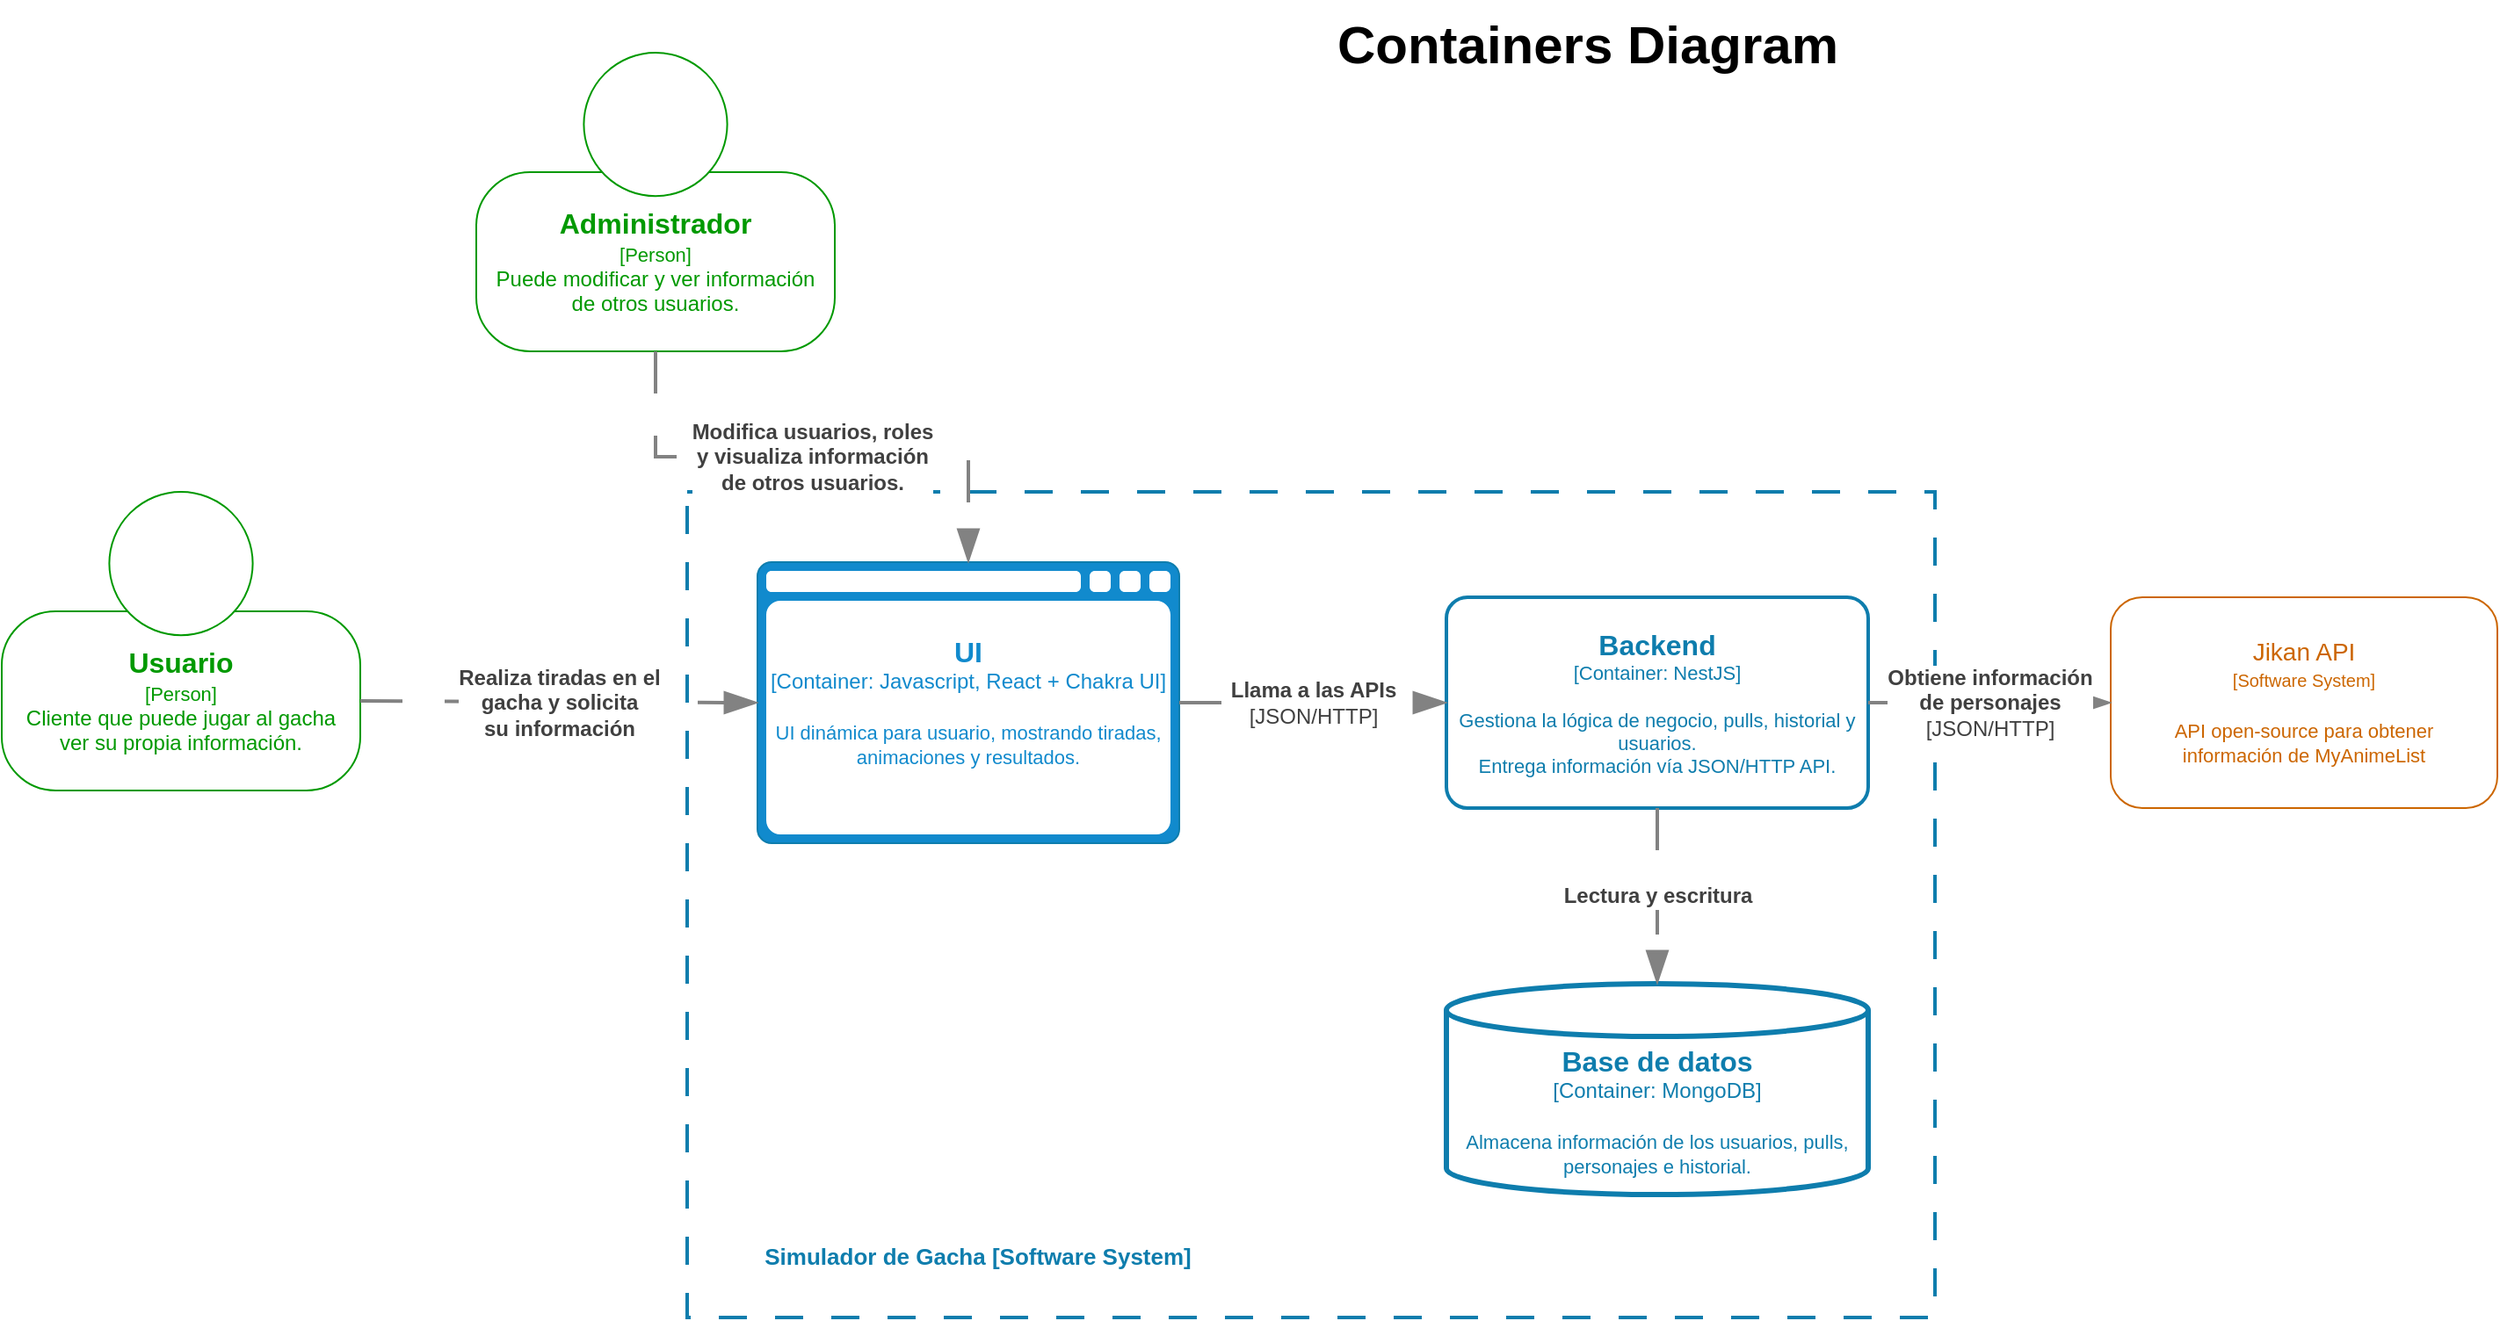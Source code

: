 <mxfile version="28.0.4">
  <diagram name="Página-1" id="YvWDdfnbkkGfdAt3rinw">
    <mxGraphModel dx="2036" dy="865" grid="1" gridSize="10" guides="1" tooltips="1" connect="1" arrows="1" fold="1" page="1" pageScale="1" pageWidth="827" pageHeight="1169" math="0" shadow="0">
      <root>
        <mxCell id="0" />
        <mxCell id="1" parent="0" />
        <mxCell id="SUk9in6WjwDjqGugAQpC-22" value="" style="rounded=0;whiteSpace=wrap;html=1;fillColor=none;dashed=1;dashPattern=8 8;strokeWidth=2;strokeColor=#0E7DAD;" parent="1" vertex="1">
          <mxGeometry x="170" y="440" width="710" height="470" as="geometry" />
        </mxCell>
        <mxCell id="SUk9in6WjwDjqGugAQpC-1" value="Containers Diagram" style="text;html=1;align=center;verticalAlign=middle;resizable=0;points=[];autosize=1;strokeColor=none;fillColor=none;fontSize=30;fontStyle=1" parent="1" vertex="1">
          <mxGeometry x="537" y="160" width="290" height="50" as="geometry" />
        </mxCell>
        <mxCell id="SUk9in6WjwDjqGugAQpC-2" value="" style="group;spacingLeft=10;spacingRight=10;" parent="1" vertex="1" connectable="0">
          <mxGeometry x="-220" y="440" width="204" height="170" as="geometry" />
        </mxCell>
        <mxCell id="SUk9in6WjwDjqGugAQpC-3" value="&lt;font style=&quot;&quot;&gt;&lt;font style=&quot;font-size: 16px;&quot;&gt;&lt;b style=&quot;&quot;&gt;Usuario&lt;/b&gt;&lt;/font&gt;&lt;br&gt;&lt;font style=&quot;font-size: 11px;&quot;&gt;[Person]&lt;/font&gt;&lt;/font&gt;&lt;div&gt;&lt;font&gt;Cliente que puede jugar al gacha ver su propia información.&lt;/font&gt;&lt;/div&gt;" style="rounded=1;whiteSpace=wrap;html=1;arcSize=30;strokeColor=#009900;fontColor=#009900;spacingLeft=10;spacingRight=10;spacing=2;" parent="SUk9in6WjwDjqGugAQpC-2" vertex="1">
          <mxGeometry y="68" width="204" height="102" as="geometry" />
        </mxCell>
        <mxCell id="SUk9in6WjwDjqGugAQpC-4" value="" style="ellipse;whiteSpace=wrap;html=1;aspect=fixed;fontColor=#009900;strokeColor=#009900;" parent="SUk9in6WjwDjqGugAQpC-2" vertex="1">
          <mxGeometry x="61.2" width="81.6" height="81.6" as="geometry" />
        </mxCell>
        <object placeholders="1" c4Name="UI" c4Type="Container" c4Technology="Javascript, React + Chakra UI" c4Description="UI dinámica para usuario, mostrando tiradas, animaciones y resultados." label="&lt;font style=&quot;font-size: 16px&quot;&gt;&lt;b&gt;%c4Name%&lt;/b&gt;&lt;/font&gt;&lt;div&gt;[%c4Type%:&amp;nbsp;%c4Technology%]&lt;/div&gt;&lt;br&gt;&lt;div&gt;&lt;font style=&quot;font-size: 11px&quot;&gt;&lt;font&gt;%c4Description%&lt;/font&gt;&lt;/font&gt;&lt;/div&gt;" id="SUk9in6WjwDjqGugAQpC-6">
          <mxCell style="shape=mxgraph.c4.webBrowserContainer2;whiteSpace=wrap;html=1;boundedLbl=1;rounded=0;labelBackgroundColor=none;strokeColor=#118ACD;fillColor=none;strokeColor=#118ACD;strokeColor2=#0E7DAD;fontSize=12;fontColor=#118ACD;align=center;metaEdit=1;points=[[0.5,0,0],[1,0.25,0],[1,0.5,0],[1,0.75,0],[0.5,1,0],[0,0.75,0],[0,0.5,0],[0,0.25,0]];resizable=0;" parent="1" vertex="1">
            <mxGeometry x="210" y="480" width="240" height="160" as="geometry" />
          </mxCell>
        </object>
        <object placeholders="1" c4Type="Relationship" c4Description="Realiza tiradas en el&#xa; gacha y solicita &#xa;su información" label="&lt;div style=&quot;text-align: left&quot;&gt;&lt;div style=&quot;text-align: center&quot;&gt;&lt;b&gt;%c4Description%&lt;/b&gt;&lt;/div&gt;&lt;/div&gt;" id="SUk9in6WjwDjqGugAQpC-10">
          <mxCell style="endArrow=blockThin;html=1;fontSize=12;fontColor=#404040;strokeWidth=2;endFill=1;strokeColor=#828282;elbow=vertical;metaEdit=1;endSize=14;startSize=14;jumpStyle=arc;jumpSize=16;rounded=0;edgeStyle=orthogonalEdgeStyle;exitX=1;exitY=0.5;exitDx=0;exitDy=0;dashed=1;dashPattern=12 12;" parent="1" source="SUk9in6WjwDjqGugAQpC-3" target="SUk9in6WjwDjqGugAQpC-6" edge="1">
            <mxGeometry width="240" relative="1" as="geometry">
              <mxPoint x="150" y="520" as="sourcePoint" />
              <mxPoint x="440" y="410" as="targetPoint" />
            </mxGeometry>
          </mxCell>
        </object>
        <object placeholders="1" c4Name="Backend" c4Type="Container" c4Technology="NestJS" c4Description="Gestiona la lógica de negocio, pulls, historial y usuarios.&#xa;Entrega información vía JSON/HTTP API." label="&lt;font style=&quot;font-size: 16px&quot;&gt;&lt;b&gt;%c4Name%&lt;/b&gt;&lt;/font&gt;&lt;div&gt;[%c4Type%: %c4Technology%]&lt;/div&gt;&lt;br&gt;&lt;div&gt;&lt;font style=&quot;font-size: 11px&quot;&gt;&lt;font&gt;%c4Description%&lt;/font&gt;&lt;/font&gt;&lt;/div&gt;" id="SUk9in6WjwDjqGugAQpC-11">
          <mxCell style="rounded=1;whiteSpace=wrap;html=1;fontSize=11;labelBackgroundColor=none;fillColor=none;fontColor=#0E7DAD;align=center;arcSize=10;strokeColor=#0E7DAD;metaEdit=1;resizable=0;points=[[0.25,0,0],[0.5,0,0],[0.75,0,0],[1,0.25,0],[1,0.5,0],[1,0.75,0],[0.75,1,0],[0.5,1,0],[0.25,1,0],[0,0.75,0],[0,0.5,0],[0,0.25,0]];strokeWidth=2;" parent="1" vertex="1">
            <mxGeometry x="602" y="500" width="240" height="120" as="geometry" />
          </mxCell>
        </object>
        <object placeholders="1" c4Type="Relationship" c4Technology="JSON/HTTP" c4Description="Llama a las APIs" label="&lt;div style=&quot;text-align: left&quot;&gt;&lt;div style=&quot;text-align: center&quot;&gt;&lt;b&gt;%c4Description%&lt;/b&gt;&lt;/div&gt;&lt;div style=&quot;text-align: center&quot;&gt;[%c4Technology%]&lt;/div&gt;&lt;/div&gt;" id="SUk9in6WjwDjqGugAQpC-12">
          <mxCell style="endArrow=blockThin;html=1;fontSize=12;fontColor=#404040;strokeWidth=2;endFill=1;strokeColor=#828282;elbow=vertical;metaEdit=1;endSize=14;startSize=14;jumpStyle=arc;jumpSize=16;rounded=0;edgeStyle=orthogonalEdgeStyle;exitX=1;exitY=0.5;exitDx=0;exitDy=0;exitPerimeter=0;dashed=1;dashPattern=12 12;" parent="1" source="SUk9in6WjwDjqGugAQpC-6" target="SUk9in6WjwDjqGugAQpC-11" edge="1">
            <mxGeometry width="240" relative="1" as="geometry">
              <mxPoint x="170" y="670" as="sourcePoint" />
              <mxPoint x="410" y="670" as="targetPoint" />
              <mxPoint as="offset" />
            </mxGeometry>
          </mxCell>
        </object>
        <object placeholders="1" c4Name="Base de datos" c4Type="Container" c4Technology="MongoDB" c4Description="Almacena información de los usuarios, pulls, personajes e historial." label="&lt;font style=&quot;font-size: 16px&quot;&gt;&lt;b&gt;%c4Name%&lt;/b&gt;&lt;/font&gt;&lt;div&gt;[%c4Type%:&amp;nbsp;%c4Technology%]&lt;/div&gt;&lt;br&gt;&lt;div&gt;&lt;font style=&quot;font-size: 11px&quot;&gt;&lt;font&gt;%c4Description%&lt;/font&gt;&lt;/font&gt;&lt;/div&gt;" id="SUk9in6WjwDjqGugAQpC-14">
          <mxCell style="shape=cylinder3;size=15;whiteSpace=wrap;html=1;boundedLbl=1;rounded=0;labelBackgroundColor=none;fillColor=none;fontSize=12;fontColor=#0E7DAD;align=center;strokeColor=#0E7DAD;metaEdit=1;points=[[0.5,0,0],[1,0.25,0],[1,0.5,0],[1,0.75,0],[0.5,1,0],[0,0.75,0],[0,0.5,0],[0,0.25,0]];resizable=0;strokeWidth=3;" parent="1" vertex="1">
            <mxGeometry x="602" y="720" width="240" height="120" as="geometry" />
          </mxCell>
        </object>
        <object placeholders="1" c4Type="Relationship" c4Description="Lectura y escritura" label="&lt;div style=&quot;text-align: left&quot;&gt;&lt;div style=&quot;text-align: center&quot;&gt;&lt;b&gt;%c4Description%&lt;/b&gt;&lt;/div&gt;&lt;/div&gt;" id="SUk9in6WjwDjqGugAQpC-15">
          <mxCell style="endArrow=blockThin;html=1;fontSize=12;fontColor=#404040;strokeWidth=2;endFill=1;strokeColor=#828282;elbow=vertical;metaEdit=1;endSize=14;startSize=14;jumpStyle=arc;jumpSize=16;rounded=0;edgeStyle=orthogonalEdgeStyle;exitX=0.5;exitY=1;exitDx=0;exitDy=0;exitPerimeter=0;entryX=0.5;entryY=0;entryDx=0;entryDy=0;entryPerimeter=0;dashed=1;dashPattern=12 12;" parent="1" source="SUk9in6WjwDjqGugAQpC-11" target="SUk9in6WjwDjqGugAQpC-14" edge="1">
            <mxGeometry width="240" relative="1" as="geometry">
              <mxPoint x="530" y="880" as="sourcePoint" />
              <mxPoint x="670" y="780" as="targetPoint" />
            </mxGeometry>
          </mxCell>
        </object>
        <mxCell id="SUk9in6WjwDjqGugAQpC-16" value="" style="group;spacingLeft=10;spacingRight=10;" parent="1" vertex="1" connectable="0">
          <mxGeometry x="50" y="190" width="204" height="170" as="geometry" />
        </mxCell>
        <mxCell id="SUk9in6WjwDjqGugAQpC-17" value="&lt;font style=&quot;&quot;&gt;&lt;font style=&quot;font-size: 16px;&quot;&gt;&lt;b style=&quot;&quot;&gt;Administrador&lt;/b&gt;&lt;/font&gt;&lt;br&gt;&lt;font style=&quot;font-size: 11px;&quot;&gt;[Person]&lt;/font&gt;&lt;/font&gt;&lt;div&gt;&lt;font&gt;Puede modificar y ver información de otros usuarios.&lt;/font&gt;&lt;/div&gt;" style="rounded=1;whiteSpace=wrap;html=1;arcSize=30;strokeColor=#009900;fontColor=#009900;spacingLeft=10;spacingRight=10;spacing=2;" parent="SUk9in6WjwDjqGugAQpC-16" vertex="1">
          <mxGeometry y="68" width="204" height="102" as="geometry" />
        </mxCell>
        <mxCell id="SUk9in6WjwDjqGugAQpC-18" value="" style="ellipse;whiteSpace=wrap;html=1;aspect=fixed;fontColor=#009900;strokeColor=#009900;" parent="SUk9in6WjwDjqGugAQpC-16" vertex="1">
          <mxGeometry x="61.2" width="81.6" height="81.6" as="geometry" />
        </mxCell>
        <object placeholders="1" c4Type="Relationship" c4Description="Modifica usuarios, roles &#xa;y visualiza información &#xa;de otros usuarios." label="&lt;div style=&quot;text-align: left&quot;&gt;&lt;div style=&quot;text-align: center&quot;&gt;&lt;b&gt;%c4Description%&lt;/b&gt;&lt;/div&gt;&lt;/div&gt;" id="SUk9in6WjwDjqGugAQpC-20">
          <mxCell style="endArrow=blockThin;html=1;fontSize=12;fontColor=#404040;strokeWidth=2;endFill=1;strokeColor=#828282;elbow=vertical;metaEdit=1;endSize=14;startSize=14;jumpStyle=arc;jumpSize=16;rounded=0;edgeStyle=orthogonalEdgeStyle;exitX=0.5;exitY=1;exitDx=0;exitDy=0;dashed=1;dashPattern=12 12;" parent="1" source="SUk9in6WjwDjqGugAQpC-17" target="SUk9in6WjwDjqGugAQpC-6" edge="1">
            <mxGeometry x="-0.002" width="240" relative="1" as="geometry">
              <mxPoint x="640" y="500" as="sourcePoint" />
              <mxPoint x="792" y="560" as="targetPoint" />
              <mxPoint as="offset" />
            </mxGeometry>
          </mxCell>
        </object>
        <mxCell id="SUk9in6WjwDjqGugAQpC-23" value="Simulador de Gacha [Software System]" style="text;html=1;align=center;verticalAlign=middle;resizable=0;points=[];autosize=1;strokeColor=none;fillColor=none;fontColor=#0E7DAD;fontStyle=1;fontSize=13;" parent="1" vertex="1">
          <mxGeometry x="210" y="860" width="250" height="30" as="geometry" />
        </mxCell>
        <mxCell id="fwACUui3ifdsYxj3tWu6-2" value="&lt;div&gt;&lt;font style=&quot;font-size: 14px;&quot;&gt;Jikan API&lt;/font&gt;&lt;/div&gt;&lt;div&gt;&lt;font style=&quot;font-size: 10px;&quot;&gt;[Software System]&lt;/font&gt;&lt;/div&gt;&lt;div&gt;&lt;font style=&quot;font-size: 10px;&quot;&gt;&lt;br&gt;&lt;/font&gt;&lt;/div&gt;&lt;div&gt;&lt;font style=&quot;font-size: 11px;&quot;&gt;API open-source para obtener información de MyAnimeList&lt;/font&gt;&lt;/div&gt;" style="rounded=1;whiteSpace=wrap;html=1;strokeColor=#CC6600;fontColor=#CC6600;fontSize=12;spacingLeft=10;spacingRight=10;" vertex="1" parent="1">
          <mxGeometry x="980" y="500" width="220" height="120" as="geometry" />
        </mxCell>
        <object placeholders="1" c4Type="Relationship" c4Technology="JSON/HTTP" c4Description="Obtiene información &#xa;de personajes" label="&lt;div style=&quot;text-align: left&quot;&gt;&lt;div style=&quot;text-align: center&quot;&gt;&lt;b&gt;%c4Description%&lt;/b&gt;&lt;/div&gt;&lt;div style=&quot;text-align: center&quot;&gt;[%c4Technology%]&lt;/div&gt;&lt;/div&gt;" id="fwACUui3ifdsYxj3tWu6-3">
          <mxCell style="endArrow=blockThin;html=1;fontSize=12;fontColor=#404040;strokeWidth=2;endFill=1;strokeColor=#828282;elbow=vertical;metaEdit=1;endSize=14;startSize=14;jumpStyle=arc;jumpSize=16;rounded=0;edgeStyle=orthogonalEdgeStyle;exitX=1;exitY=0.5;exitDx=0;exitDy=0;entryX=0;entryY=0.5;entryDx=0;entryDy=0;exitPerimeter=0;" edge="1" parent="1" source="SUk9in6WjwDjqGugAQpC-11" target="fwACUui3ifdsYxj3tWu6-2">
            <mxGeometry width="240" relative="1" as="geometry">
              <mxPoint x="910" y="620" as="sourcePoint" />
              <mxPoint x="1049" y="620" as="targetPoint" />
            </mxGeometry>
          </mxCell>
        </object>
      </root>
    </mxGraphModel>
  </diagram>
</mxfile>
